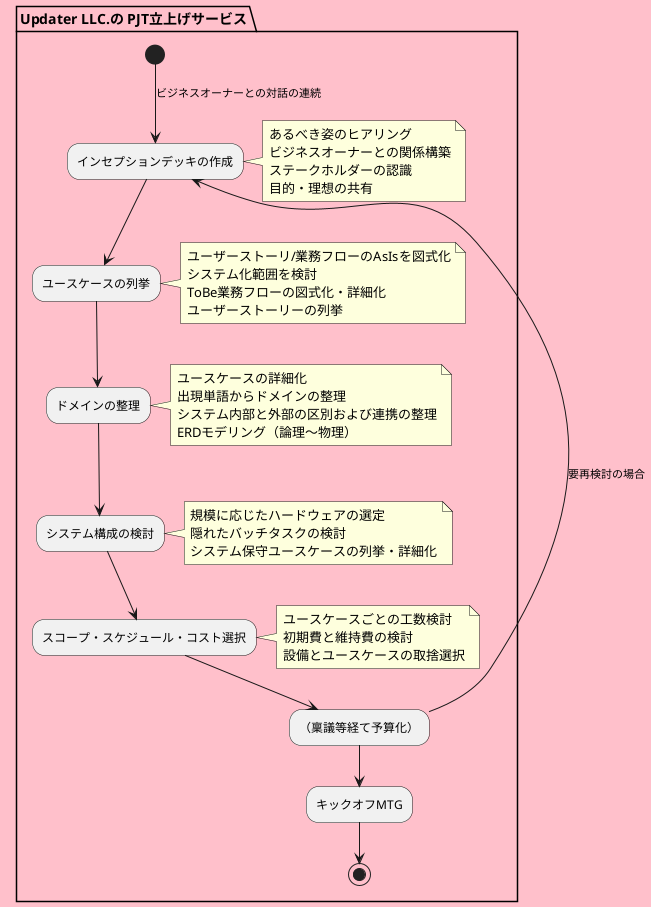 @startuml
skinparam backgroundColor pink
skinparam handwritten false

'title "Updater LLC.の PJT立上げサービス"

partition "Updater LLC.の PJT立上げサービス" {

(*)-->[ビジネスオーナーとの対話の連続]"インセプションデッキの作成"
note right
あるべき姿のヒアリング
ビジネスオーナーとの関係構築
ステークホルダーの認識
目的・理想の共有
end note

"インセプションデッキの作成"-->"ユースケースの列挙"
note right
ユーザーストーリ/業務フローのAsIsを図式化
システム化範囲を検討
ToBe業務フローの図式化・詳細化
ユーザーストーリーの列挙
end note

"ユースケースの列挙"-->"ドメインの整理"
note right
ユースケースの詳細化
出現単語からドメインの整理
システム内部と外部の区別および連携の整理
ERDモデリング（論理〜物理）
end note

"ドメインの整理"-->"システム構成の検討"
note right
規模に応じたハードウェアの選定
隠れたバッチタスクの検討
システム保守ユースケースの列挙・詳細化
end note

"システム構成の検討"-->"スコープ・スケジュール・コスト選択"
note right
ユースケースごとの工数検討
初期費と維持費の検討
設備とユースケースの取捨選択
end note

"スコープ・スケジュール・コスト選択"-->"（稟議等経て予算化）"

"（稟議等経て予算化）"-up->[要再検討の場合]"インセプションデッキの作成"

"（稟議等経て予算化）"-->"キックオフMTG"

"キックオフMTG"-->(*)

}

@enduml
